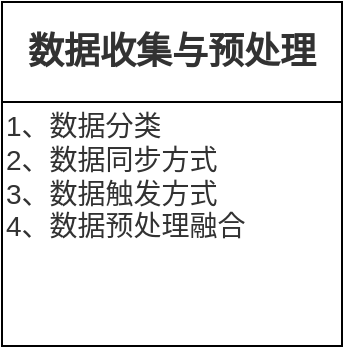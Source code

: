 <mxfile version="24.7.17">
  <diagram name="第 1 页" id="N_GJrwax7397YC5VrXUw">
    <mxGraphModel dx="1434" dy="772" grid="1" gridSize="10" guides="1" tooltips="1" connect="1" arrows="1" fold="1" page="1" pageScale="1" pageWidth="827" pageHeight="1169" math="0" shadow="0">
      <root>
        <mxCell id="0" />
        <mxCell id="1" parent="0" />
        <mxCell id="83f_WDFYDTiC7E0U7w7g-1" value="&lt;span style=&quot;color: rgb(50, 50, 50); font-family: &amp;quot;Microsoft YaHei&amp;quot;, 微软雅黑, Arial; font-size: 14px; background-color: rgba(255, 255, 255, 0.01);&quot;&gt;1、数据分类&lt;/span&gt;&lt;div style=&quot;resize: none; outline: none; font-size: 14px; color: rgb(50, 50, 50); font-family: &amp;quot;Microsoft YaHei&amp;quot;, 微软雅黑, Arial;&quot;&gt;2、数据同步方式&lt;/div&gt;&lt;div style=&quot;resize: none; outline: none; font-size: 14px; color: rgb(50, 50, 50); font-family: &amp;quot;Microsoft YaHei&amp;quot;, 微软雅黑, Arial;&quot;&gt;3、数据触发方式&lt;/div&gt;&lt;div style=&quot;resize: none; outline: none; font-size: 14px; color: rgb(50, 50, 50); font-family: &amp;quot;Microsoft YaHei&amp;quot;, 微软雅黑, Arial;&quot;&gt;4、数据预处理融合&lt;/div&gt;" style="whiteSpace=wrap;html=1;aspect=fixed;align=left;verticalAlign=middle;" parent="1" vertex="1">
          <mxGeometry x="40" y="540" width="170" height="170" as="geometry" />
        </mxCell>
        <mxCell id="uF6mSDZLpJN5wUJK4P2C-1" value="&lt;span style=&quot;color: rgb(50, 50, 50); font-family: &amp;quot;Microsoft YaHei&amp;quot;, 微软雅黑, Arial; font-size: 18px; font-weight: 700; background-color: rgba(255, 255, 255, 0.01);&quot;&gt;数据收集与预处理&lt;/span&gt;" style="rounded=0;whiteSpace=wrap;html=1;" vertex="1" parent="1">
          <mxGeometry x="40" y="538" width="170" height="50" as="geometry" />
        </mxCell>
      </root>
    </mxGraphModel>
  </diagram>
</mxfile>
